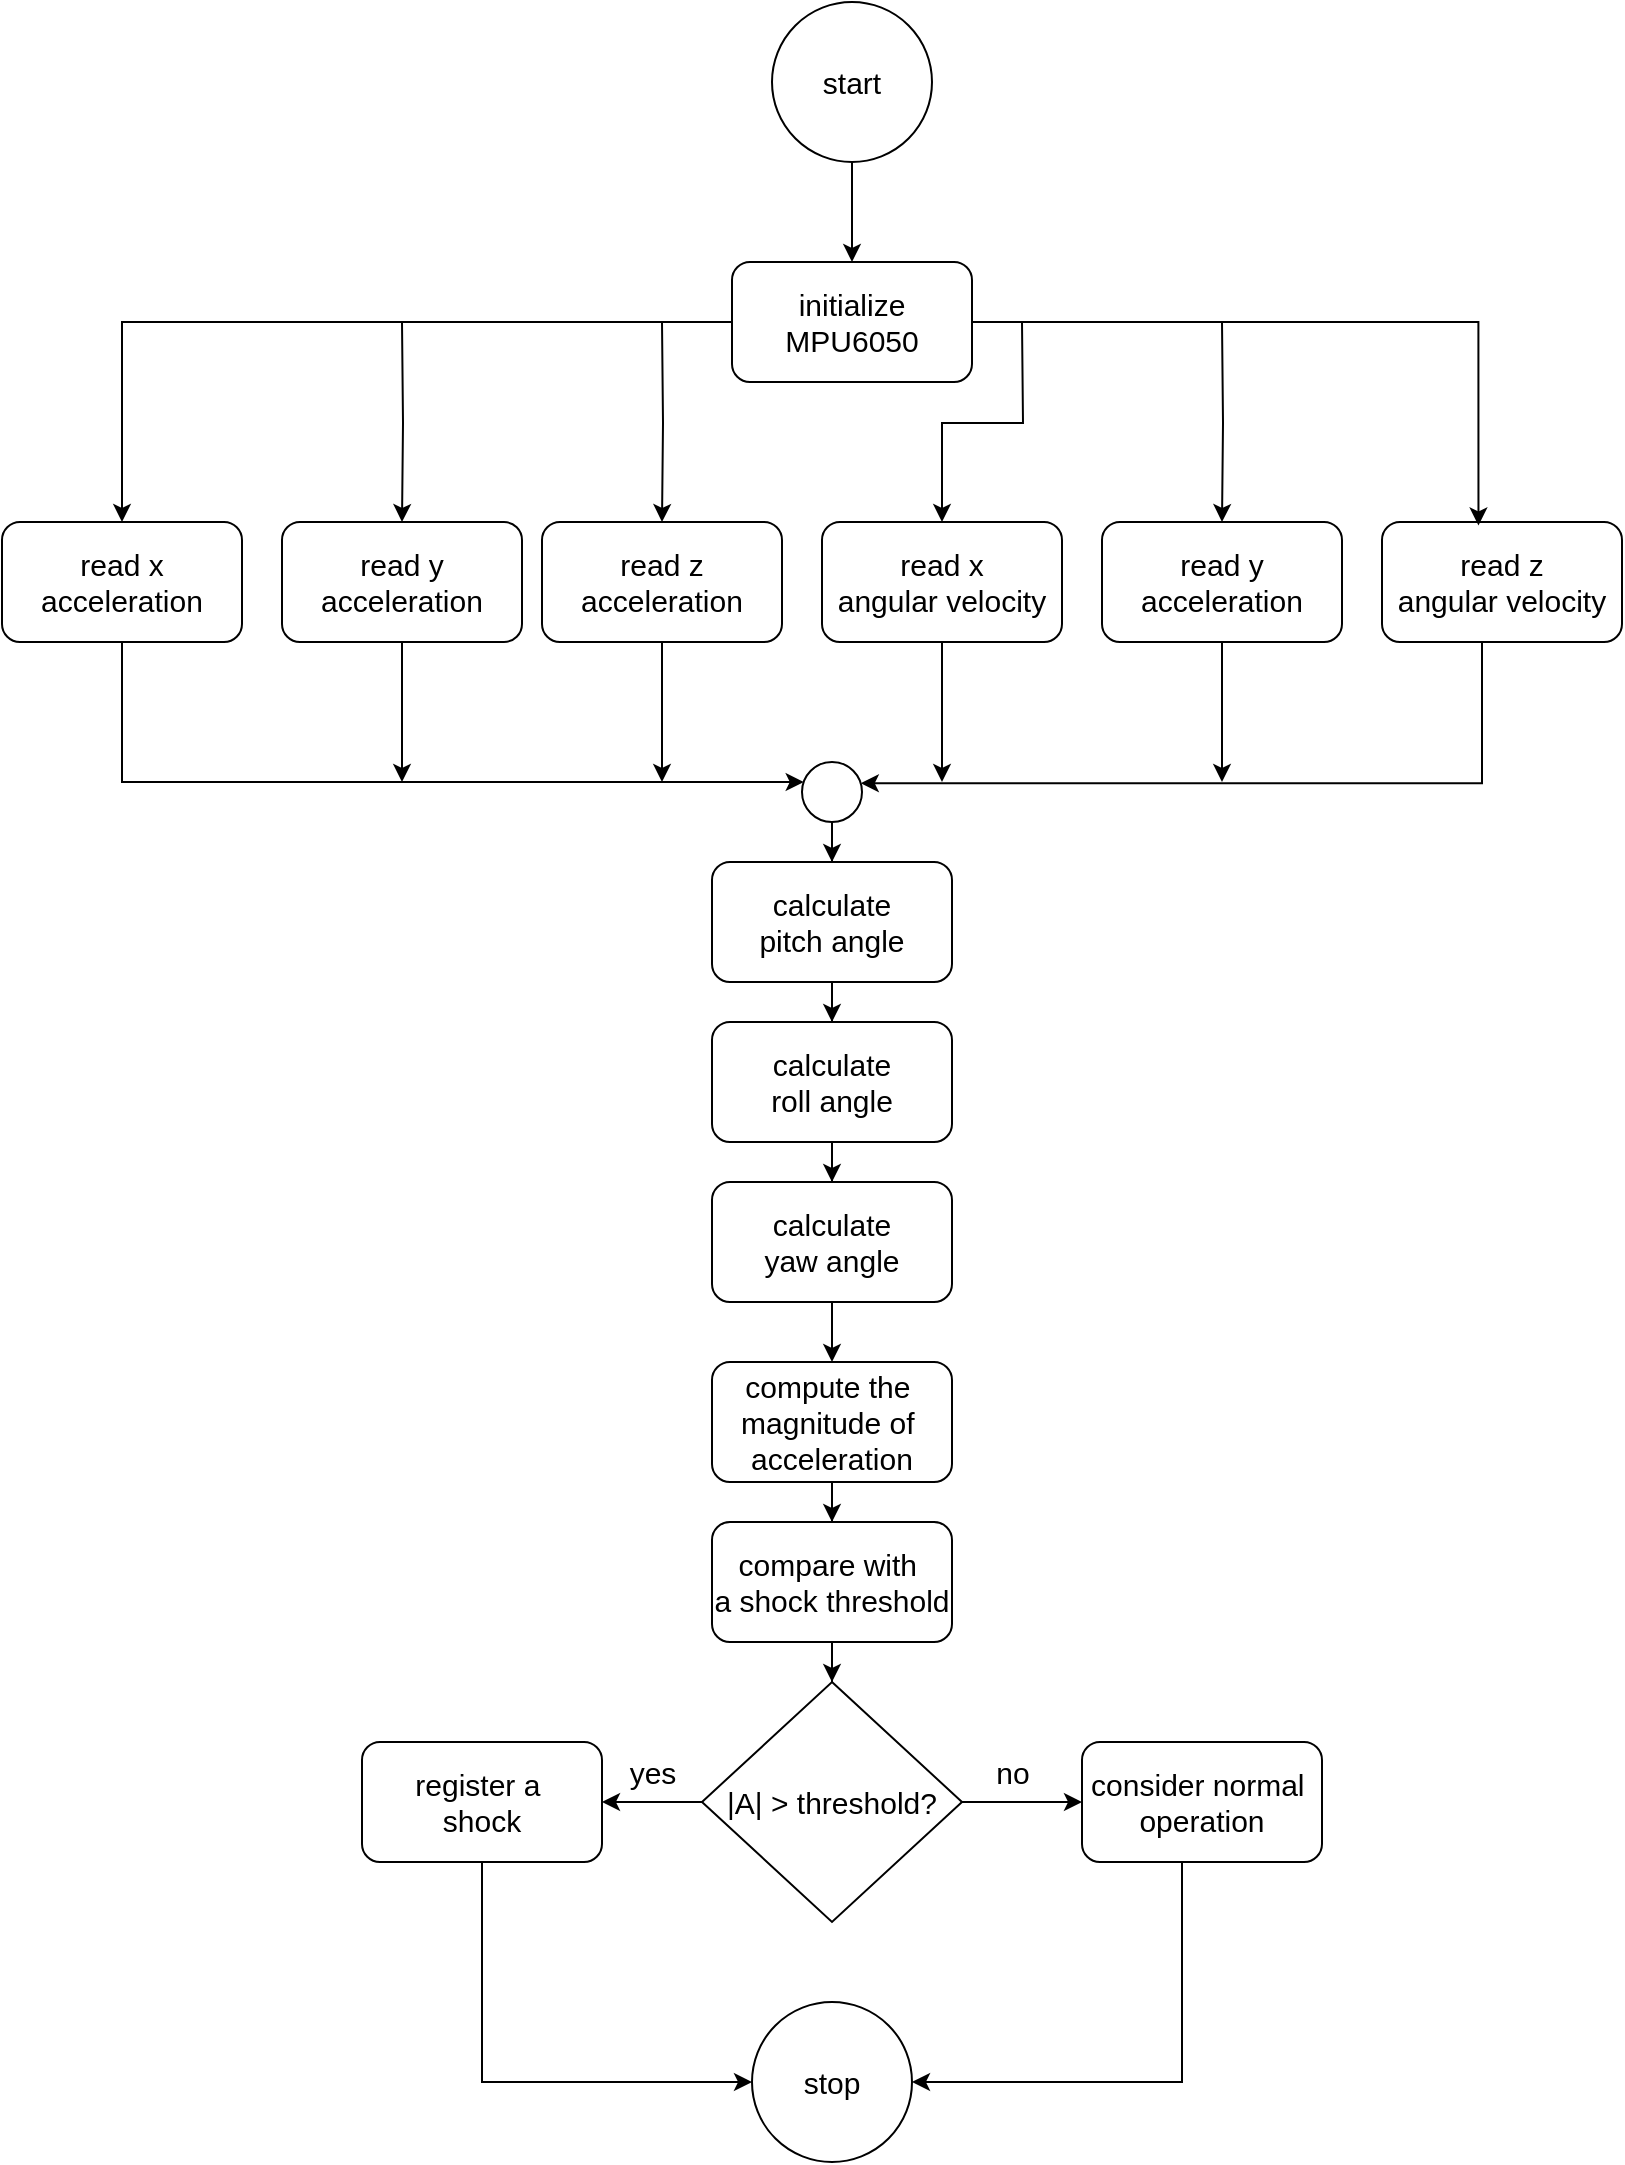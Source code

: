 <mxfile version="20.8.16" type="device"><diagram name="Page-1" id="2WntW4oxZcC4r2RFyNLz"><mxGraphModel dx="1689" dy="1012" grid="1" gridSize="10" guides="1" tooltips="1" connect="1" arrows="1" fold="1" page="1" pageScale="1" pageWidth="850" pageHeight="1100" math="0" shadow="0"><root><mxCell id="0"/><mxCell id="1" parent="0"/><mxCell id="QV8I6M20C31XpXrRzdsx-17" style="edgeStyle=orthogonalEdgeStyle;rounded=0;orthogonalLoop=1;jettySize=auto;html=1;fontSize=15;" edge="1" parent="1" source="QV8I6M20C31XpXrRzdsx-1" target="QV8I6M20C31XpXrRzdsx-10"><mxGeometry relative="1" as="geometry"><Array as="points"><mxPoint x="70" y="390"/></Array></mxGeometry></mxCell><mxCell id="QV8I6M20C31XpXrRzdsx-1" value="read x &lt;br style=&quot;font-size: 15px;&quot;&gt;acceleration&lt;br style=&quot;font-size: 15px;&quot;&gt;" style="rounded=1;whiteSpace=wrap;html=1;fontSize=15;" vertex="1" parent="1"><mxGeometry x="10" y="260" width="120" height="60" as="geometry"/></mxCell><mxCell id="QV8I6M20C31XpXrRzdsx-18" style="edgeStyle=orthogonalEdgeStyle;rounded=0;orthogonalLoop=1;jettySize=auto;html=1;fontSize=15;" edge="1" parent="1" source="QV8I6M20C31XpXrRzdsx-2"><mxGeometry relative="1" as="geometry"><mxPoint x="210" y="390" as="targetPoint"/></mxGeometry></mxCell><mxCell id="QV8I6M20C31XpXrRzdsx-30" style="edgeStyle=orthogonalEdgeStyle;rounded=0;orthogonalLoop=1;jettySize=auto;html=1;fontSize=15;" edge="1" parent="1" target="QV8I6M20C31XpXrRzdsx-2"><mxGeometry relative="1" as="geometry"><mxPoint x="210.0" y="160" as="sourcePoint"/></mxGeometry></mxCell><mxCell id="QV8I6M20C31XpXrRzdsx-2" value="read y&lt;br style=&quot;font-size: 15px;&quot;&gt;acceleration" style="rounded=1;whiteSpace=wrap;html=1;fontSize=15;" vertex="1" parent="1"><mxGeometry x="150" y="260" width="120" height="60" as="geometry"/></mxCell><mxCell id="QV8I6M20C31XpXrRzdsx-19" style="edgeStyle=orthogonalEdgeStyle;rounded=0;orthogonalLoop=1;jettySize=auto;html=1;fontSize=15;" edge="1" parent="1" source="QV8I6M20C31XpXrRzdsx-3"><mxGeometry relative="1" as="geometry"><mxPoint x="340" y="390" as="targetPoint"/></mxGeometry></mxCell><mxCell id="QV8I6M20C31XpXrRzdsx-31" style="edgeStyle=orthogonalEdgeStyle;rounded=0;orthogonalLoop=1;jettySize=auto;html=1;fontSize=15;" edge="1" parent="1" target="QV8I6M20C31XpXrRzdsx-3"><mxGeometry relative="1" as="geometry"><mxPoint x="340" y="160" as="sourcePoint"/></mxGeometry></mxCell><mxCell id="QV8I6M20C31XpXrRzdsx-3" value="read z&lt;br style=&quot;font-size: 15px;&quot;&gt;acceleration" style="rounded=1;whiteSpace=wrap;html=1;fontSize=15;" vertex="1" parent="1"><mxGeometry x="280" y="260" width="120" height="60" as="geometry"/></mxCell><mxCell id="QV8I6M20C31XpXrRzdsx-24" style="edgeStyle=orthogonalEdgeStyle;rounded=0;orthogonalLoop=1;jettySize=auto;html=1;fontSize=15;" edge="1" parent="1" source="QV8I6M20C31XpXrRzdsx-4"><mxGeometry relative="1" as="geometry"><mxPoint x="480" y="390" as="targetPoint"/></mxGeometry></mxCell><mxCell id="QV8I6M20C31XpXrRzdsx-32" style="edgeStyle=orthogonalEdgeStyle;rounded=0;orthogonalLoop=1;jettySize=auto;html=1;fontSize=15;" edge="1" parent="1" target="QV8I6M20C31XpXrRzdsx-4"><mxGeometry relative="1" as="geometry"><mxPoint x="520" y="160" as="sourcePoint"/></mxGeometry></mxCell><mxCell id="QV8I6M20C31XpXrRzdsx-4" value="read x&lt;br style=&quot;font-size: 15px;&quot;&gt;angular velocity" style="rounded=1;whiteSpace=wrap;html=1;fontSize=15;" vertex="1" parent="1"><mxGeometry x="420" y="260" width="120" height="60" as="geometry"/></mxCell><mxCell id="QV8I6M20C31XpXrRzdsx-23" style="edgeStyle=orthogonalEdgeStyle;rounded=0;orthogonalLoop=1;jettySize=auto;html=1;fontSize=15;" edge="1" parent="1" source="QV8I6M20C31XpXrRzdsx-5"><mxGeometry relative="1" as="geometry"><mxPoint x="620" y="390" as="targetPoint"/></mxGeometry></mxCell><mxCell id="QV8I6M20C31XpXrRzdsx-33" style="edgeStyle=orthogonalEdgeStyle;rounded=0;orthogonalLoop=1;jettySize=auto;html=1;fontSize=15;" edge="1" parent="1" target="QV8I6M20C31XpXrRzdsx-5"><mxGeometry relative="1" as="geometry"><mxPoint x="620" y="160" as="sourcePoint"/></mxGeometry></mxCell><mxCell id="QV8I6M20C31XpXrRzdsx-5" value="read y&lt;br style=&quot;font-size: 15px;&quot;&gt;acceleration" style="rounded=1;whiteSpace=wrap;html=1;fontSize=15;" vertex="1" parent="1"><mxGeometry x="560" y="260" width="120" height="60" as="geometry"/></mxCell><mxCell id="QV8I6M20C31XpXrRzdsx-22" style="edgeStyle=orthogonalEdgeStyle;rounded=0;orthogonalLoop=1;jettySize=auto;html=1;entryX=0.98;entryY=0.353;entryDx=0;entryDy=0;entryPerimeter=0;fontSize=15;" edge="1" parent="1" source="QV8I6M20C31XpXrRzdsx-6" target="QV8I6M20C31XpXrRzdsx-10"><mxGeometry relative="1" as="geometry"><Array as="points"><mxPoint x="750" y="391"/></Array></mxGeometry></mxCell><mxCell id="QV8I6M20C31XpXrRzdsx-6" value="read z&lt;br style=&quot;font-size: 15px;&quot;&gt;angular velocity" style="rounded=1;whiteSpace=wrap;html=1;fontSize=15;" vertex="1" parent="1"><mxGeometry x="700" y="260" width="120" height="60" as="geometry"/></mxCell><mxCell id="QV8I6M20C31XpXrRzdsx-13" style="edgeStyle=orthogonalEdgeStyle;rounded=0;orthogonalLoop=1;jettySize=auto;html=1;entryX=0.5;entryY=0;entryDx=0;entryDy=0;fontSize=15;" edge="1" parent="1" source="QV8I6M20C31XpXrRzdsx-7" target="QV8I6M20C31XpXrRzdsx-8"><mxGeometry relative="1" as="geometry"/></mxCell><mxCell id="QV8I6M20C31XpXrRzdsx-7" value="calculate &lt;br&gt;pitch angle" style="rounded=1;whiteSpace=wrap;html=1;fontSize=15;" vertex="1" parent="1"><mxGeometry x="365" y="430" width="120" height="60" as="geometry"/></mxCell><mxCell id="QV8I6M20C31XpXrRzdsx-15" style="edgeStyle=orthogonalEdgeStyle;rounded=0;orthogonalLoop=1;jettySize=auto;html=1;entryX=0.5;entryY=0;entryDx=0;entryDy=0;fontSize=15;" edge="1" parent="1" source="QV8I6M20C31XpXrRzdsx-8" target="QV8I6M20C31XpXrRzdsx-9"><mxGeometry relative="1" as="geometry"/></mxCell><mxCell id="QV8I6M20C31XpXrRzdsx-8" value="calculate &lt;br&gt;roll angle" style="rounded=1;whiteSpace=wrap;html=1;fontSize=15;" vertex="1" parent="1"><mxGeometry x="365" y="510" width="120" height="60" as="geometry"/></mxCell><mxCell id="QV8I6M20C31XpXrRzdsx-35" style="edgeStyle=orthogonalEdgeStyle;rounded=0;orthogonalLoop=1;jettySize=auto;html=1;entryX=0.5;entryY=0;entryDx=0;entryDy=0;fontSize=15;" edge="1" parent="1" source="QV8I6M20C31XpXrRzdsx-9" target="QV8I6M20C31XpXrRzdsx-34"><mxGeometry relative="1" as="geometry"/></mxCell><mxCell id="QV8I6M20C31XpXrRzdsx-9" value="calculate &lt;br&gt;yaw angle" style="rounded=1;whiteSpace=wrap;html=1;fontSize=15;" vertex="1" parent="1"><mxGeometry x="365" y="590" width="120" height="60" as="geometry"/></mxCell><mxCell id="QV8I6M20C31XpXrRzdsx-12" style="edgeStyle=orthogonalEdgeStyle;rounded=0;orthogonalLoop=1;jettySize=auto;html=1;entryX=0.5;entryY=0;entryDx=0;entryDy=0;fontSize=15;" edge="1" parent="1" source="QV8I6M20C31XpXrRzdsx-10" target="QV8I6M20C31XpXrRzdsx-7"><mxGeometry relative="1" as="geometry"/></mxCell><mxCell id="QV8I6M20C31XpXrRzdsx-10" value="" style="ellipse;whiteSpace=wrap;html=1;fontSize=15;" vertex="1" parent="1"><mxGeometry x="410" y="380" width="30" height="30" as="geometry"/></mxCell><mxCell id="QV8I6M20C31XpXrRzdsx-27" style="edgeStyle=orthogonalEdgeStyle;rounded=0;orthogonalLoop=1;jettySize=auto;html=1;entryX=0.5;entryY=0;entryDx=0;entryDy=0;fontSize=15;" edge="1" parent="1" source="QV8I6M20C31XpXrRzdsx-16" target="QV8I6M20C31XpXrRzdsx-26"><mxGeometry relative="1" as="geometry"/></mxCell><mxCell id="QV8I6M20C31XpXrRzdsx-16" value="start" style="ellipse;whiteSpace=wrap;html=1;fontSize=15;" vertex="1" parent="1"><mxGeometry x="395" width="80" height="80" as="geometry"/></mxCell><mxCell id="QV8I6M20C31XpXrRzdsx-28" style="edgeStyle=orthogonalEdgeStyle;rounded=0;orthogonalLoop=1;jettySize=auto;html=1;entryX=0.5;entryY=0;entryDx=0;entryDy=0;fontSize=15;" edge="1" parent="1" source="QV8I6M20C31XpXrRzdsx-26" target="QV8I6M20C31XpXrRzdsx-1"><mxGeometry relative="1" as="geometry"/></mxCell><mxCell id="QV8I6M20C31XpXrRzdsx-29" style="edgeStyle=orthogonalEdgeStyle;rounded=0;orthogonalLoop=1;jettySize=auto;html=1;entryX=0.402;entryY=0.029;entryDx=0;entryDy=0;entryPerimeter=0;fontSize=15;" edge="1" parent="1" source="QV8I6M20C31XpXrRzdsx-26" target="QV8I6M20C31XpXrRzdsx-6"><mxGeometry relative="1" as="geometry"/></mxCell><mxCell id="QV8I6M20C31XpXrRzdsx-26" value="initialize &lt;br&gt;MPU6050" style="rounded=1;whiteSpace=wrap;html=1;fontSize=15;" vertex="1" parent="1"><mxGeometry x="375" y="130" width="120" height="60" as="geometry"/></mxCell><mxCell id="QV8I6M20C31XpXrRzdsx-37" style="edgeStyle=orthogonalEdgeStyle;rounded=0;orthogonalLoop=1;jettySize=auto;html=1;entryX=0.5;entryY=0;entryDx=0;entryDy=0;fontSize=15;" edge="1" parent="1" source="QV8I6M20C31XpXrRzdsx-34" target="QV8I6M20C31XpXrRzdsx-36"><mxGeometry relative="1" as="geometry"/></mxCell><mxCell id="QV8I6M20C31XpXrRzdsx-34" value="compute the&amp;nbsp;&lt;br&gt;magnitude of&amp;nbsp;&lt;br&gt;acceleration" style="rounded=1;whiteSpace=wrap;html=1;fontSize=15;" vertex="1" parent="1"><mxGeometry x="365" y="680" width="120" height="60" as="geometry"/></mxCell><mxCell id="QV8I6M20C31XpXrRzdsx-39" style="edgeStyle=orthogonalEdgeStyle;rounded=0;orthogonalLoop=1;jettySize=auto;html=1;entryX=0.5;entryY=0;entryDx=0;entryDy=0;fontSize=15;" edge="1" parent="1" source="QV8I6M20C31XpXrRzdsx-36" target="QV8I6M20C31XpXrRzdsx-38"><mxGeometry relative="1" as="geometry"/></mxCell><mxCell id="QV8I6M20C31XpXrRzdsx-36" value="compare with&amp;nbsp;&lt;br&gt;a shock threshold&lt;br&gt;" style="rounded=1;whiteSpace=wrap;html=1;fontSize=15;" vertex="1" parent="1"><mxGeometry x="365" y="760" width="120" height="60" as="geometry"/></mxCell><mxCell id="QV8I6M20C31XpXrRzdsx-45" value="" style="edgeStyle=orthogonalEdgeStyle;rounded=0;orthogonalLoop=1;jettySize=auto;html=1;fontSize=15;" edge="1" parent="1" source="QV8I6M20C31XpXrRzdsx-38" target="QV8I6M20C31XpXrRzdsx-42"><mxGeometry relative="1" as="geometry"/></mxCell><mxCell id="QV8I6M20C31XpXrRzdsx-47" style="edgeStyle=orthogonalEdgeStyle;rounded=0;orthogonalLoop=1;jettySize=auto;html=1;entryX=0;entryY=0.5;entryDx=0;entryDy=0;fontSize=15;" edge="1" parent="1" source="QV8I6M20C31XpXrRzdsx-38" target="QV8I6M20C31XpXrRzdsx-43"><mxGeometry relative="1" as="geometry"/></mxCell><mxCell id="QV8I6M20C31XpXrRzdsx-38" value="|A| &amp;gt; threshold?" style="rhombus;whiteSpace=wrap;html=1;fontSize=15;" vertex="1" parent="1"><mxGeometry x="360" y="840" width="130" height="120" as="geometry"/></mxCell><mxCell id="QV8I6M20C31XpXrRzdsx-41" value="stop" style="ellipse;whiteSpace=wrap;html=1;fontSize=15;direction=south;" vertex="1" parent="1"><mxGeometry x="385" y="1000" width="80" height="80" as="geometry"/></mxCell><mxCell id="QV8I6M20C31XpXrRzdsx-46" style="edgeStyle=orthogonalEdgeStyle;rounded=0;orthogonalLoop=1;jettySize=auto;html=1;entryX=0.5;entryY=1;entryDx=0;entryDy=0;fontSize=15;" edge="1" parent="1" source="QV8I6M20C31XpXrRzdsx-42" target="QV8I6M20C31XpXrRzdsx-41"><mxGeometry relative="1" as="geometry"><Array as="points"><mxPoint x="250" y="1040"/></Array></mxGeometry></mxCell><mxCell id="QV8I6M20C31XpXrRzdsx-42" value="register a&amp;nbsp;&lt;br&gt;shock" style="rounded=1;whiteSpace=wrap;html=1;fontSize=15;" vertex="1" parent="1"><mxGeometry x="190" y="870" width="120" height="60" as="geometry"/></mxCell><mxCell id="QV8I6M20C31XpXrRzdsx-44" style="edgeStyle=orthogonalEdgeStyle;rounded=0;orthogonalLoop=1;jettySize=auto;html=1;entryX=0.5;entryY=0;entryDx=0;entryDy=0;fontSize=15;" edge="1" parent="1" source="QV8I6M20C31XpXrRzdsx-43" target="QV8I6M20C31XpXrRzdsx-41"><mxGeometry relative="1" as="geometry"><Array as="points"><mxPoint x="600" y="1040"/></Array></mxGeometry></mxCell><mxCell id="QV8I6M20C31XpXrRzdsx-43" value="consider normal&amp;nbsp;&lt;br&gt;operation" style="rounded=1;whiteSpace=wrap;html=1;fontSize=15;" vertex="1" parent="1"><mxGeometry x="550" y="870" width="120" height="60" as="geometry"/></mxCell><mxCell id="QV8I6M20C31XpXrRzdsx-48" value="yes" style="text;html=1;align=center;verticalAlign=middle;resizable=0;points=[];autosize=1;strokeColor=none;fillColor=none;fontSize=15;" vertex="1" parent="1"><mxGeometry x="310" y="870" width="50" height="30" as="geometry"/></mxCell><mxCell id="QV8I6M20C31XpXrRzdsx-49" value="no" style="text;html=1;align=center;verticalAlign=middle;resizable=0;points=[];autosize=1;strokeColor=none;fillColor=none;fontSize=15;" vertex="1" parent="1"><mxGeometry x="495" y="870" width="40" height="30" as="geometry"/></mxCell></root></mxGraphModel></diagram></mxfile>